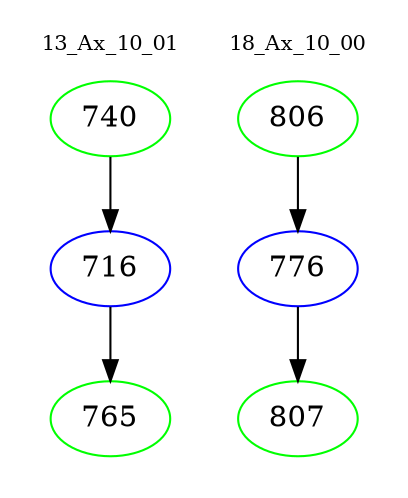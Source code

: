 digraph{
subgraph cluster_0 {
color = white
label = "13_Ax_10_01";
fontsize=10;
T0_740 [label="740", color="green"]
T0_740 -> T0_716 [color="black"]
T0_716 [label="716", color="blue"]
T0_716 -> T0_765 [color="black"]
T0_765 [label="765", color="green"]
}
subgraph cluster_1 {
color = white
label = "18_Ax_10_00";
fontsize=10;
T1_806 [label="806", color="green"]
T1_806 -> T1_776 [color="black"]
T1_776 [label="776", color="blue"]
T1_776 -> T1_807 [color="black"]
T1_807 [label="807", color="green"]
}
}
